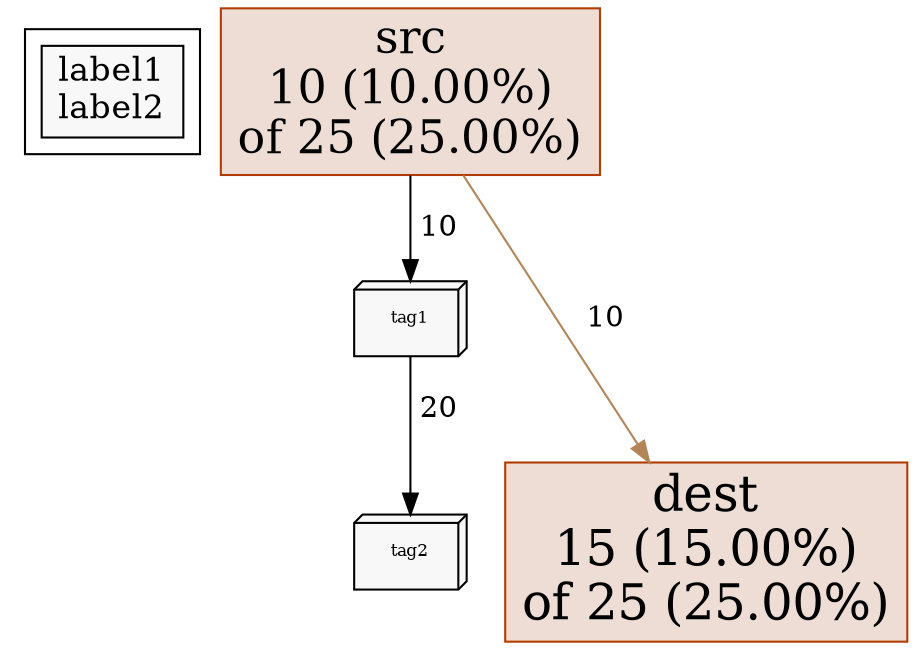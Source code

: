 digraph "testtitle" {
node [style=filled fillcolor="#f8f8f8"]
subgraph cluster_L { "label1" [shape=box fontsize=16 label="label1\llabel2\l"] }
N1 [label="src\n10 (10.00%)\nof 25 (25.00%)" fontsize=22 shape=box tooltip="src (25)" color="#b23c00" fillcolor="#edddd5"]
N1_0 [label = "tag1" fontsize=8 shape=box3d tooltip="10"]
N1 -> N1_0 [label=" 10" weight=100 tooltip="10" labeltooltip="10"]
NN1_0_0 [label = "tag2" fontsize=8 shape=box3d tooltip="20"]
N1_0 -> NN1_0_0 [label=" 20" weight=100 tooltip="20" labeltooltip="20"]
N2 [label="dest\n15 (15.00%)\nof 25 (25.00%)" fontsize=24 shape=box tooltip="dest (25)" color="#b23c00" fillcolor="#edddd5"]
N1 -> N2 [label=" 10" weight=11 color="#b28559" tooltip="src -> dest (10)" labeltooltip="src -> dest (10)" minlen=2]
}
